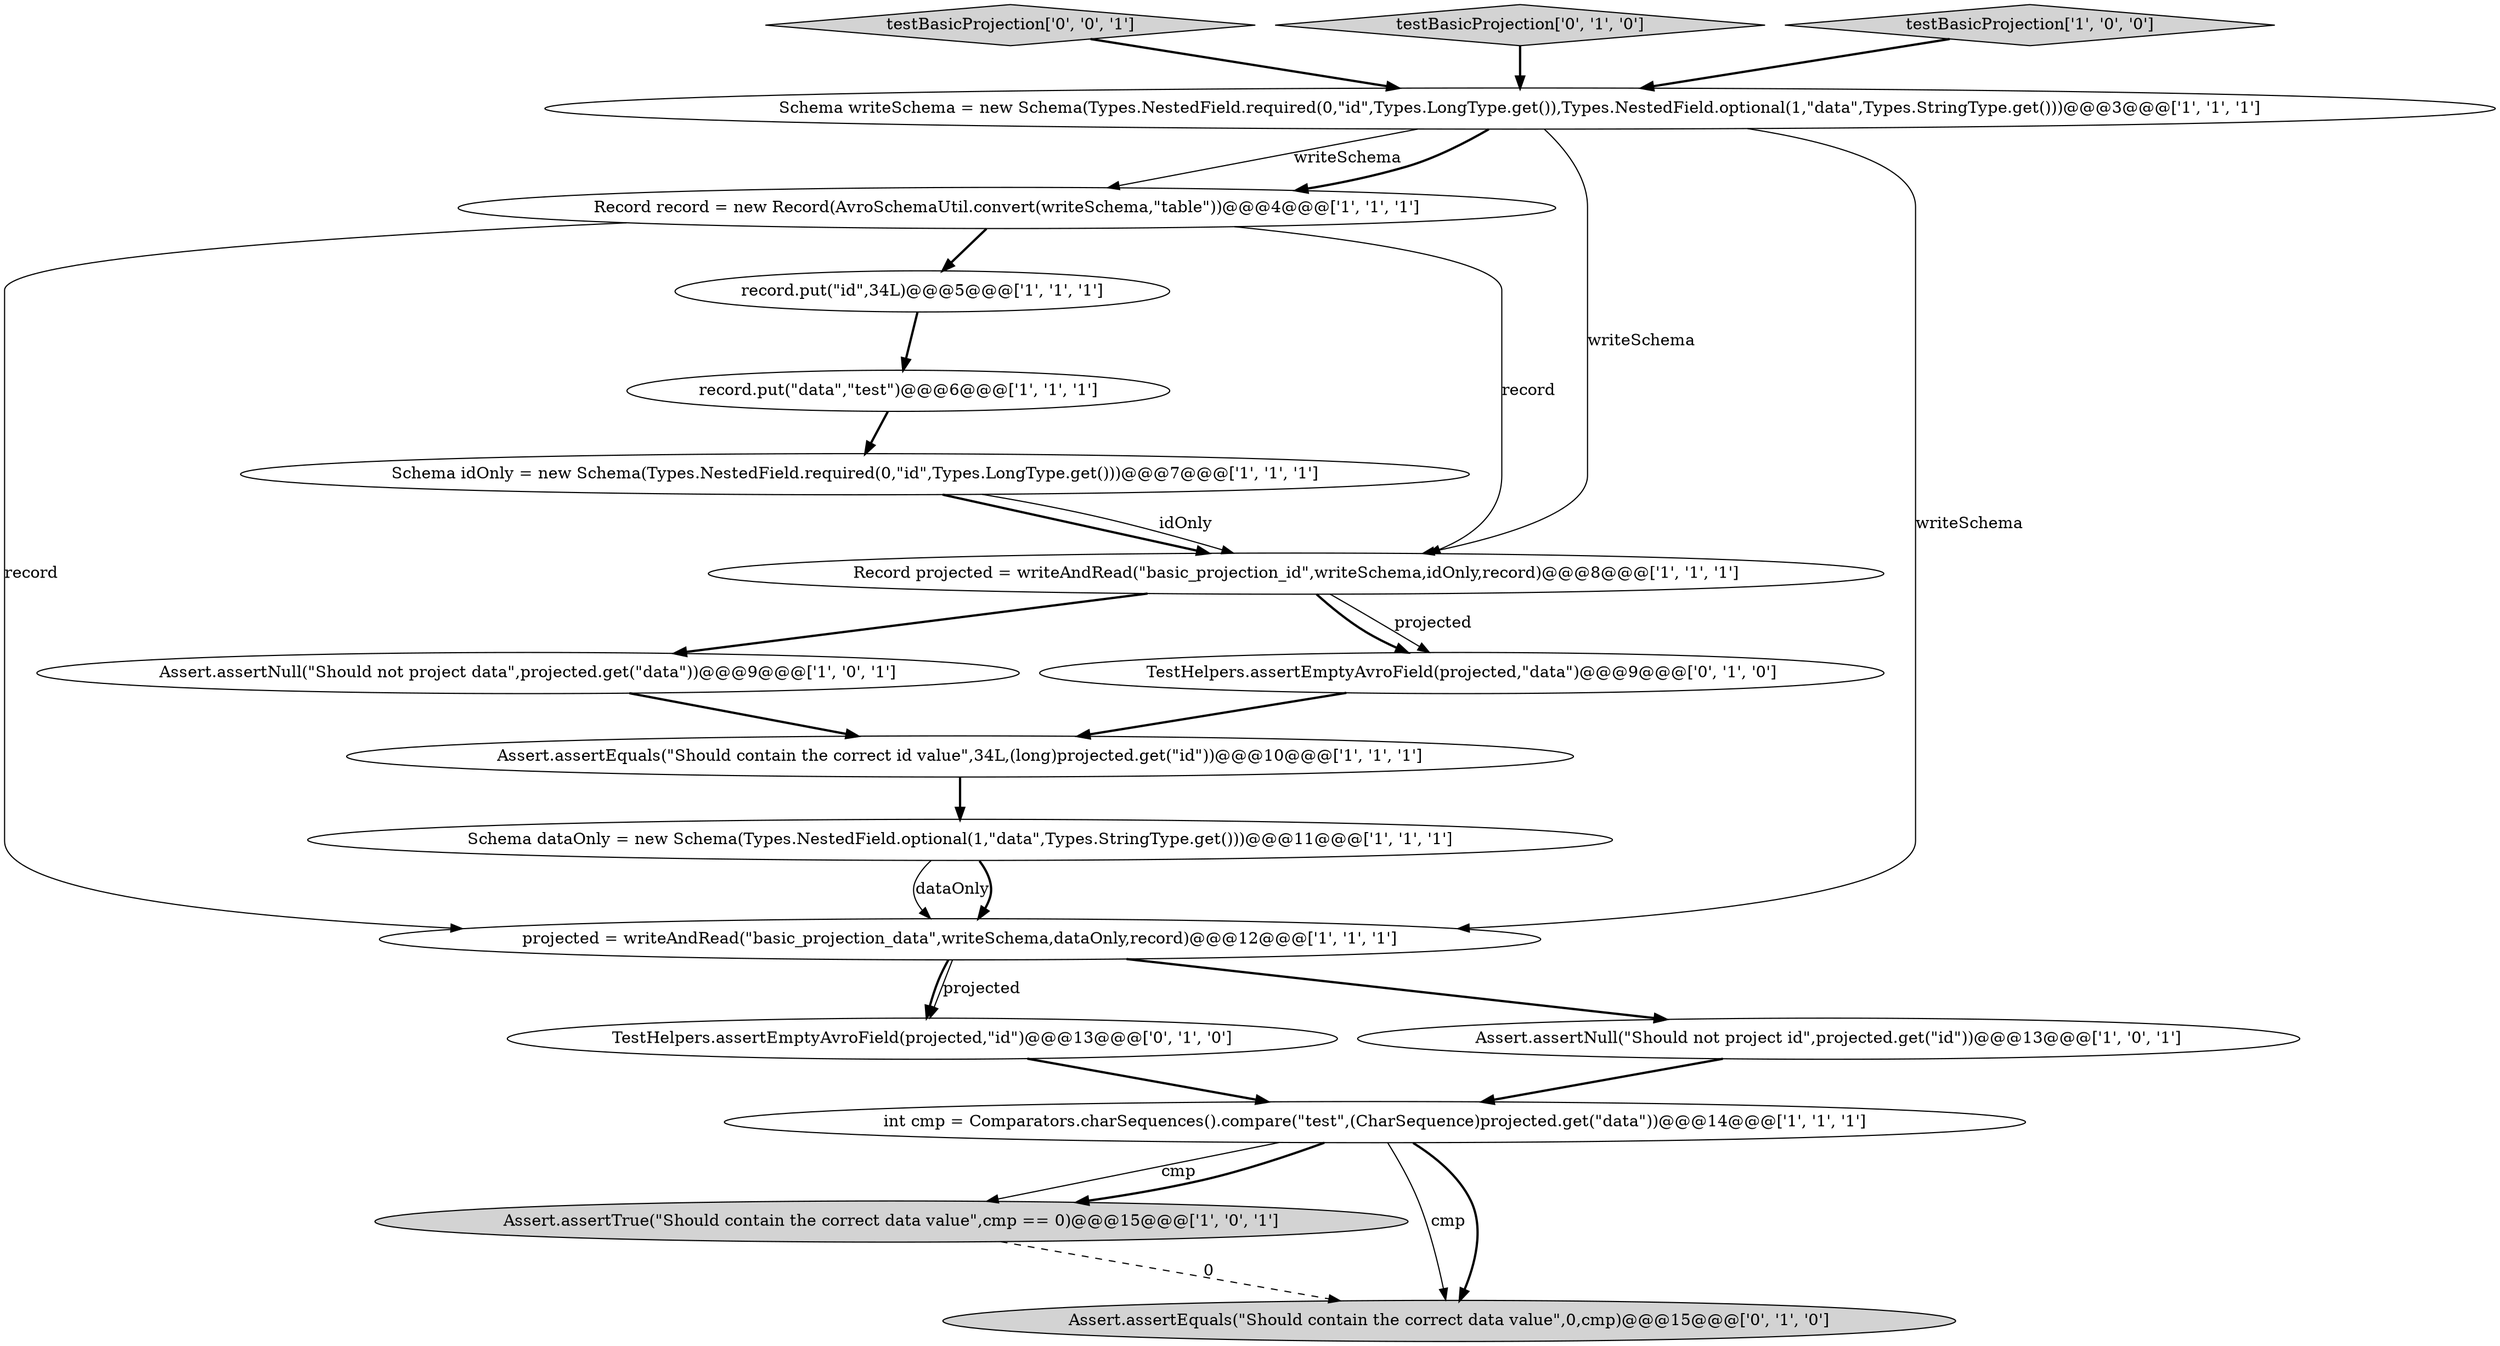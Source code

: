 digraph {
7 [style = filled, label = "Record record = new Record(AvroSchemaUtil.convert(writeSchema,\"table\"))@@@4@@@['1', '1', '1']", fillcolor = white, shape = ellipse image = "AAA0AAABBB1BBB"];
9 [style = filled, label = "record.put(\"data\",\"test\")@@@6@@@['1', '1', '1']", fillcolor = white, shape = ellipse image = "AAA0AAABBB1BBB"];
12 [style = filled, label = "Schema dataOnly = new Schema(Types.NestedField.optional(1,\"data\",Types.StringType.get()))@@@11@@@['1', '1', '1']", fillcolor = white, shape = ellipse image = "AAA0AAABBB1BBB"];
16 [style = filled, label = "TestHelpers.assertEmptyAvroField(projected,\"id\")@@@13@@@['0', '1', '0']", fillcolor = white, shape = ellipse image = "AAA0AAABBB2BBB"];
18 [style = filled, label = "testBasicProjection['0', '0', '1']", fillcolor = lightgray, shape = diamond image = "AAA0AAABBB3BBB"];
11 [style = filled, label = "Assert.assertEquals(\"Should contain the correct id value\",34L,(long)projected.get(\"id\"))@@@10@@@['1', '1', '1']", fillcolor = white, shape = ellipse image = "AAA0AAABBB1BBB"];
5 [style = filled, label = "Record projected = writeAndRead(\"basic_projection_id\",writeSchema,idOnly,record)@@@8@@@['1', '1', '1']", fillcolor = white, shape = ellipse image = "AAA0AAABBB1BBB"];
14 [style = filled, label = "Assert.assertEquals(\"Should contain the correct data value\",0,cmp)@@@15@@@['0', '1', '0']", fillcolor = lightgray, shape = ellipse image = "AAA1AAABBB2BBB"];
3 [style = filled, label = "Assert.assertNull(\"Should not project data\",projected.get(\"data\"))@@@9@@@['1', '0', '1']", fillcolor = white, shape = ellipse image = "AAA0AAABBB1BBB"];
17 [style = filled, label = "TestHelpers.assertEmptyAvroField(projected,\"data\")@@@9@@@['0', '1', '0']", fillcolor = white, shape = ellipse image = "AAA0AAABBB2BBB"];
8 [style = filled, label = "projected = writeAndRead(\"basic_projection_data\",writeSchema,dataOnly,record)@@@12@@@['1', '1', '1']", fillcolor = white, shape = ellipse image = "AAA0AAABBB1BBB"];
10 [style = filled, label = "Schema writeSchema = new Schema(Types.NestedField.required(0,\"id\",Types.LongType.get()),Types.NestedField.optional(1,\"data\",Types.StringType.get()))@@@3@@@['1', '1', '1']", fillcolor = white, shape = ellipse image = "AAA0AAABBB1BBB"];
13 [style = filled, label = "Assert.assertNull(\"Should not project id\",projected.get(\"id\"))@@@13@@@['1', '0', '1']", fillcolor = white, shape = ellipse image = "AAA0AAABBB1BBB"];
4 [style = filled, label = "Schema idOnly = new Schema(Types.NestedField.required(0,\"id\",Types.LongType.get()))@@@7@@@['1', '1', '1']", fillcolor = white, shape = ellipse image = "AAA0AAABBB1BBB"];
2 [style = filled, label = "Assert.assertTrue(\"Should contain the correct data value\",cmp == 0)@@@15@@@['1', '0', '1']", fillcolor = lightgray, shape = ellipse image = "AAA0AAABBB1BBB"];
15 [style = filled, label = "testBasicProjection['0', '1', '0']", fillcolor = lightgray, shape = diamond image = "AAA0AAABBB2BBB"];
6 [style = filled, label = "testBasicProjection['1', '0', '0']", fillcolor = lightgray, shape = diamond image = "AAA0AAABBB1BBB"];
0 [style = filled, label = "int cmp = Comparators.charSequences().compare(\"test\",(CharSequence)projected.get(\"data\"))@@@14@@@['1', '1', '1']", fillcolor = white, shape = ellipse image = "AAA0AAABBB1BBB"];
1 [style = filled, label = "record.put(\"id\",34L)@@@5@@@['1', '1', '1']", fillcolor = white, shape = ellipse image = "AAA0AAABBB1BBB"];
8->16 [style = bold, label=""];
7->5 [style = solid, label="record"];
3->11 [style = bold, label=""];
1->9 [style = bold, label=""];
11->12 [style = bold, label=""];
12->8 [style = solid, label="dataOnly"];
9->4 [style = bold, label=""];
10->5 [style = solid, label="writeSchema"];
0->2 [style = solid, label="cmp"];
13->0 [style = bold, label=""];
4->5 [style = bold, label=""];
4->5 [style = solid, label="idOnly"];
16->0 [style = bold, label=""];
10->8 [style = solid, label="writeSchema"];
5->17 [style = solid, label="projected"];
6->10 [style = bold, label=""];
10->7 [style = solid, label="writeSchema"];
5->17 [style = bold, label=""];
10->7 [style = bold, label=""];
2->14 [style = dashed, label="0"];
18->10 [style = bold, label=""];
8->13 [style = bold, label=""];
17->11 [style = bold, label=""];
5->3 [style = bold, label=""];
7->1 [style = bold, label=""];
0->2 [style = bold, label=""];
0->14 [style = solid, label="cmp"];
0->14 [style = bold, label=""];
12->8 [style = bold, label=""];
15->10 [style = bold, label=""];
7->8 [style = solid, label="record"];
8->16 [style = solid, label="projected"];
}
